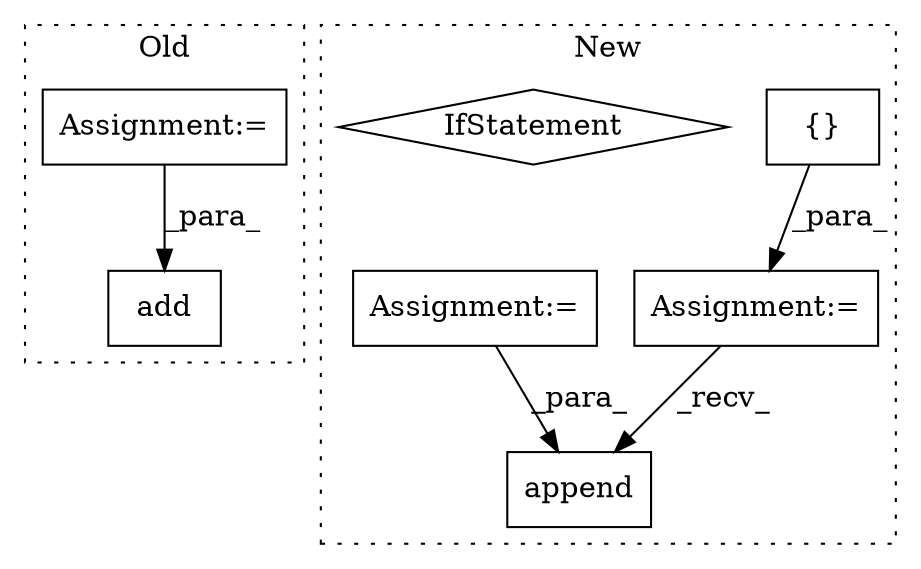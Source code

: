 digraph G {
subgraph cluster0 {
1 [label="add" a="32" s="8655,8720" l="4,1" shape="box"];
7 [label="Assignment:=" a="7" s="8388" l="1" shape="box"];
label = "Old";
style="dotted";
}
subgraph cluster1 {
2 [label="append" a="32" s="10901,10918" l="7,1" shape="box"];
3 [label="Assignment:=" a="7" s="9984" l="1" shape="box"];
4 [label="{}" a="4" s="9994" l="2" shape="box"];
5 [label="Assignment:=" a="7" s="10835" l="1" shape="box"];
6 [label="IfStatement" a="25" s="10475" l="3" shape="diamond"];
label = "New";
style="dotted";
}
3 -> 2 [label="_recv_"];
4 -> 3 [label="_para_"];
5 -> 2 [label="_para_"];
7 -> 1 [label="_para_"];
}